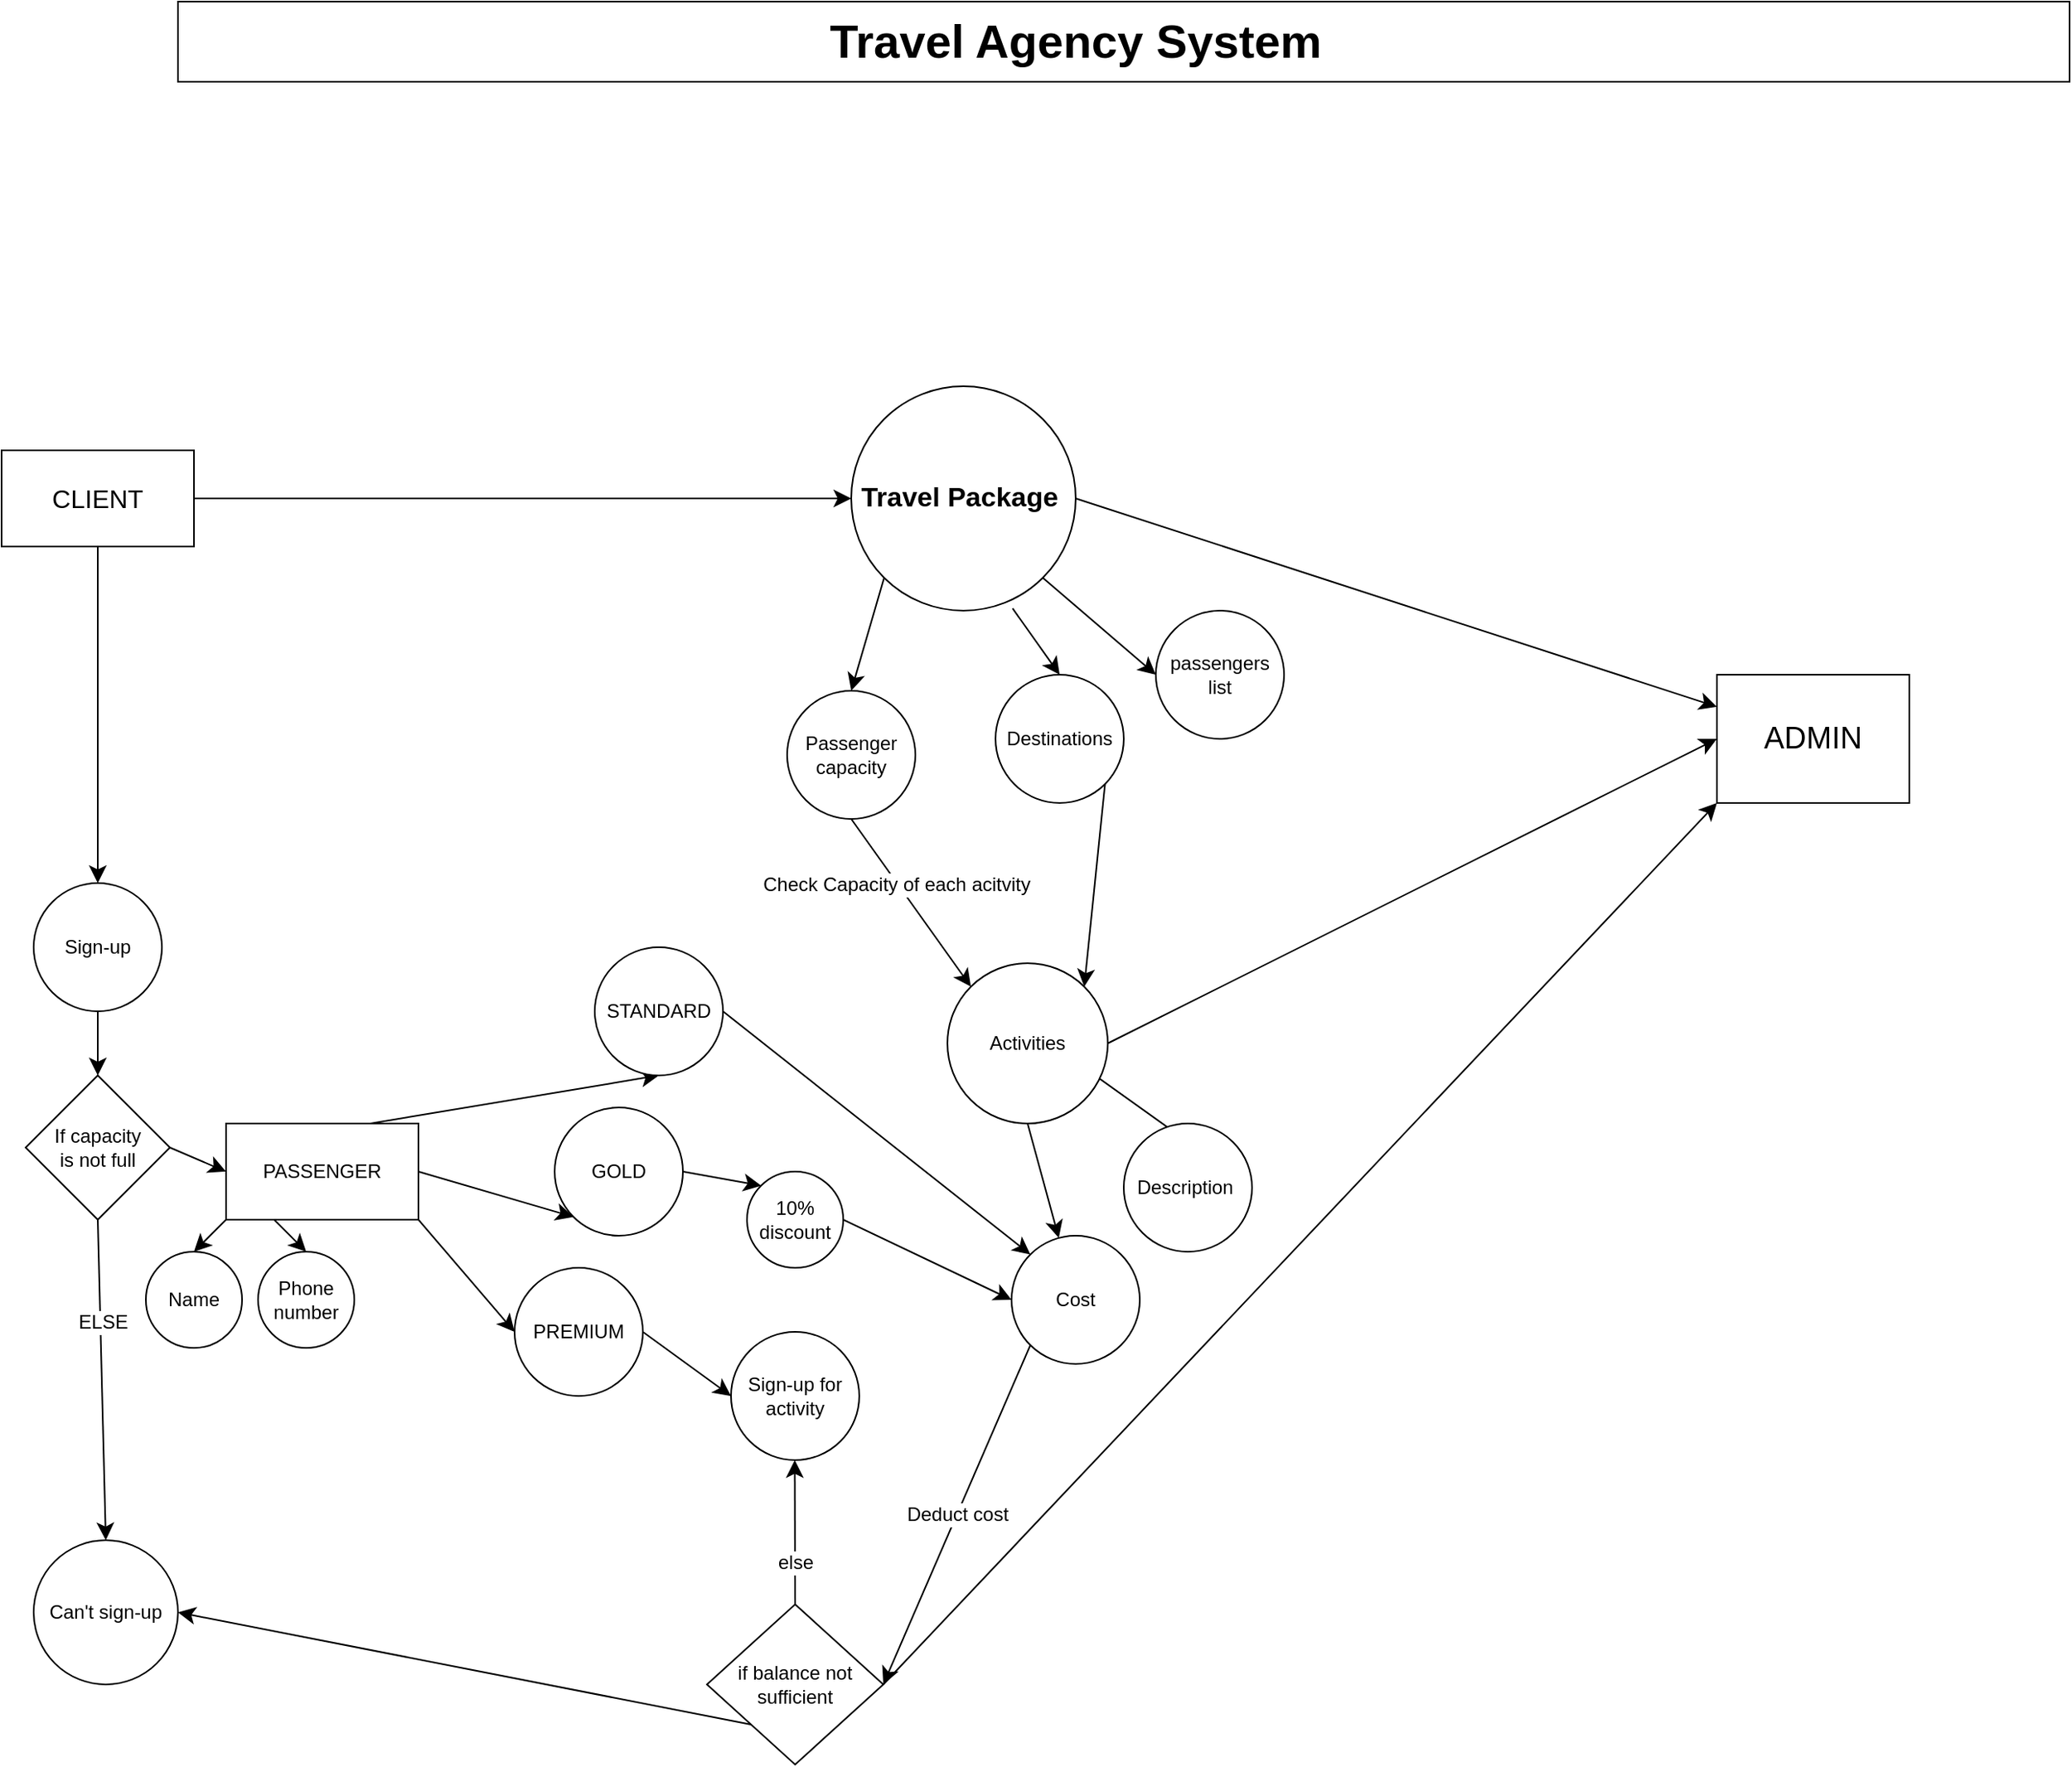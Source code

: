 <mxfile version="23.1.7" type="github">
  <diagram id="C5RBs43oDa-KdzZeNtuy" name="Page-1">
    <mxGraphModel dx="1300" dy="1380" grid="1" gridSize="10" guides="1" tooltips="1" connect="1" arrows="1" fold="1" page="1" pageScale="1" pageWidth="827" pageHeight="1169" math="0" shadow="0">
      <root>
        <mxCell id="WIyWlLk6GJQsqaUBKTNV-0" />
        <mxCell id="WIyWlLk6GJQsqaUBKTNV-1" parent="WIyWlLk6GJQsqaUBKTNV-0" />
        <mxCell id="RqtEepn4yzCF0MQEpGO5-1" value="" style="rounded=0;whiteSpace=wrap;html=1;" vertex="1" parent="WIyWlLk6GJQsqaUBKTNV-1">
          <mxGeometry x="120" y="20" width="1180" height="50" as="geometry" />
        </mxCell>
        <mxCell id="RqtEepn4yzCF0MQEpGO5-2" value="&lt;b&gt;&lt;font style=&quot;font-size: 29px;&quot;&gt;Travel Agency System&lt;/font&gt;&lt;/b&gt;" style="text;html=1;align=center;verticalAlign=middle;whiteSpace=wrap;rounded=0;fontSize=16;" vertex="1" parent="WIyWlLk6GJQsqaUBKTNV-1">
          <mxGeometry x="525" y="25" width="310" height="40" as="geometry" />
        </mxCell>
        <mxCell id="RqtEepn4yzCF0MQEpGO5-20" style="edgeStyle=none;curved=1;rounded=0;orthogonalLoop=1;jettySize=auto;html=1;exitX=0.5;exitY=1;exitDx=0;exitDy=0;fontSize=12;startSize=8;endSize=8;" edge="1" parent="WIyWlLk6GJQsqaUBKTNV-1" source="RqtEepn4yzCF0MQEpGO5-5">
          <mxGeometry relative="1" as="geometry">
            <mxPoint x="70" y="570" as="targetPoint" />
          </mxGeometry>
        </mxCell>
        <mxCell id="RqtEepn4yzCF0MQEpGO5-5" value="" style="rounded=0;whiteSpace=wrap;html=1;" vertex="1" parent="WIyWlLk6GJQsqaUBKTNV-1">
          <mxGeometry x="10" y="300" width="120" height="60" as="geometry" />
        </mxCell>
        <mxCell id="RqtEepn4yzCF0MQEpGO5-9" style="edgeStyle=none;curved=1;rounded=0;orthogonalLoop=1;jettySize=auto;html=1;fontSize=12;startSize=8;endSize=8;entryX=0;entryY=0.5;entryDx=0;entryDy=0;exitX=1;exitY=0.5;exitDx=0;exitDy=0;" edge="1" parent="WIyWlLk6GJQsqaUBKTNV-1" source="RqtEepn4yzCF0MQEpGO5-5" target="RqtEepn4yzCF0MQEpGO5-16">
          <mxGeometry relative="1" as="geometry">
            <mxPoint x="320" y="330" as="targetPoint" />
          </mxGeometry>
        </mxCell>
        <mxCell id="RqtEepn4yzCF0MQEpGO5-6" value="CLIENT" style="text;html=1;align=center;verticalAlign=middle;whiteSpace=wrap;rounded=0;fontSize=16;" vertex="1" parent="WIyWlLk6GJQsqaUBKTNV-1">
          <mxGeometry x="30" y="312.5" width="80" height="35" as="geometry" />
        </mxCell>
        <mxCell id="RqtEepn4yzCF0MQEpGO5-13" style="edgeStyle=none;curved=1;rounded=0;orthogonalLoop=1;jettySize=auto;html=1;entryX=0.5;entryY=0;entryDx=0;entryDy=0;fontSize=12;startSize=8;endSize=8;exitX=0;exitY=1;exitDx=0;exitDy=0;" edge="1" parent="WIyWlLk6GJQsqaUBKTNV-1" source="RqtEepn4yzCF0MQEpGO5-16" target="RqtEepn4yzCF0MQEpGO5-10">
          <mxGeometry relative="1" as="geometry">
            <mxPoint x="375" y="360" as="sourcePoint" />
          </mxGeometry>
        </mxCell>
        <mxCell id="RqtEepn4yzCF0MQEpGO5-14" style="edgeStyle=none;curved=1;rounded=0;orthogonalLoop=1;jettySize=auto;html=1;entryX=0.5;entryY=0;entryDx=0;entryDy=0;fontSize=12;startSize=8;endSize=8;exitX=0.719;exitY=0.99;exitDx=0;exitDy=0;exitPerimeter=0;" edge="1" parent="WIyWlLk6GJQsqaUBKTNV-1" source="RqtEepn4yzCF0MQEpGO5-16" target="RqtEepn4yzCF0MQEpGO5-12">
          <mxGeometry relative="1" as="geometry">
            <mxPoint x="410" y="360" as="sourcePoint" />
          </mxGeometry>
        </mxCell>
        <mxCell id="RqtEepn4yzCF0MQEpGO5-15" style="edgeStyle=none;curved=1;rounded=0;orthogonalLoop=1;jettySize=auto;html=1;exitX=1;exitY=1;exitDx=0;exitDy=0;entryX=0;entryY=0.5;entryDx=0;entryDy=0;fontSize=12;startSize=8;endSize=8;" edge="1" parent="WIyWlLk6GJQsqaUBKTNV-1" source="RqtEepn4yzCF0MQEpGO5-16" target="RqtEepn4yzCF0MQEpGO5-11">
          <mxGeometry relative="1" as="geometry">
            <mxPoint x="455" y="360" as="sourcePoint" />
          </mxGeometry>
        </mxCell>
        <mxCell id="RqtEepn4yzCF0MQEpGO5-24" style="edgeStyle=none;curved=1;rounded=0;orthogonalLoop=1;jettySize=auto;html=1;exitX=0.5;exitY=1;exitDx=0;exitDy=0;entryX=0;entryY=0;entryDx=0;entryDy=0;fontSize=12;startSize=8;endSize=8;" edge="1" parent="WIyWlLk6GJQsqaUBKTNV-1" source="RqtEepn4yzCF0MQEpGO5-10" target="RqtEepn4yzCF0MQEpGO5-17">
          <mxGeometry relative="1" as="geometry" />
        </mxCell>
        <mxCell id="RqtEepn4yzCF0MQEpGO5-25" value="Check Capacity of each acitvity" style="edgeLabel;html=1;align=center;verticalAlign=middle;resizable=0;points=[];fontSize=12;" vertex="1" connectable="0" parent="RqtEepn4yzCF0MQEpGO5-24">
          <mxGeometry x="-0.238" y="-1" relative="1" as="geometry">
            <mxPoint as="offset" />
          </mxGeometry>
        </mxCell>
        <mxCell id="RqtEepn4yzCF0MQEpGO5-10" value="Passenger capacity" style="ellipse;whiteSpace=wrap;html=1;aspect=fixed;" vertex="1" parent="WIyWlLk6GJQsqaUBKTNV-1">
          <mxGeometry x="500" y="450" width="80" height="80" as="geometry" />
        </mxCell>
        <mxCell id="RqtEepn4yzCF0MQEpGO5-11" value="passengers list" style="ellipse;whiteSpace=wrap;html=1;aspect=fixed;" vertex="1" parent="WIyWlLk6GJQsqaUBKTNV-1">
          <mxGeometry x="730" y="400" width="80" height="80" as="geometry" />
        </mxCell>
        <mxCell id="RqtEepn4yzCF0MQEpGO5-19" style="edgeStyle=none;curved=1;rounded=0;orthogonalLoop=1;jettySize=auto;html=1;exitX=1;exitY=1;exitDx=0;exitDy=0;entryX=1;entryY=0;entryDx=0;entryDy=0;fontSize=12;startSize=8;endSize=8;" edge="1" parent="WIyWlLk6GJQsqaUBKTNV-1" source="RqtEepn4yzCF0MQEpGO5-12" target="RqtEepn4yzCF0MQEpGO5-17">
          <mxGeometry relative="1" as="geometry" />
        </mxCell>
        <mxCell id="RqtEepn4yzCF0MQEpGO5-12" value="Destinations" style="ellipse;whiteSpace=wrap;html=1;aspect=fixed;" vertex="1" parent="WIyWlLk6GJQsqaUBKTNV-1">
          <mxGeometry x="630" y="440" width="80" height="80" as="geometry" />
        </mxCell>
        <mxCell id="RqtEepn4yzCF0MQEpGO5-79" style="edgeStyle=none;curved=1;rounded=0;orthogonalLoop=1;jettySize=auto;html=1;exitX=1;exitY=0.5;exitDx=0;exitDy=0;entryX=0;entryY=0.25;entryDx=0;entryDy=0;fontSize=12;startSize=8;endSize=8;" edge="1" parent="WIyWlLk6GJQsqaUBKTNV-1" source="RqtEepn4yzCF0MQEpGO5-16" target="RqtEepn4yzCF0MQEpGO5-78">
          <mxGeometry relative="1" as="geometry" />
        </mxCell>
        <mxCell id="RqtEepn4yzCF0MQEpGO5-16" value="&lt;b&gt;&lt;font style=&quot;font-size: 17px;&quot;&gt;Travel Package&amp;nbsp;&lt;/font&gt;&lt;/b&gt;" style="ellipse;whiteSpace=wrap;html=1;aspect=fixed;" vertex="1" parent="WIyWlLk6GJQsqaUBKTNV-1">
          <mxGeometry x="540" y="260" width="140" height="140" as="geometry" />
        </mxCell>
        <mxCell id="RqtEepn4yzCF0MQEpGO5-34" style="edgeStyle=none;curved=1;rounded=0;orthogonalLoop=1;jettySize=auto;html=1;exitX=0;exitY=0;exitDx=0;exitDy=0;entryX=1;entryY=0.5;entryDx=0;entryDy=0;fontSize=12;startSize=8;endSize=8;" edge="1" parent="WIyWlLk6GJQsqaUBKTNV-1" source="RqtEepn4yzCF0MQEpGO5-17" target="RqtEepn4yzCF0MQEpGO5-31">
          <mxGeometry relative="1" as="geometry" />
        </mxCell>
        <mxCell id="RqtEepn4yzCF0MQEpGO5-80" style="edgeStyle=none;curved=1;rounded=0;orthogonalLoop=1;jettySize=auto;html=1;exitX=1;exitY=0.5;exitDx=0;exitDy=0;entryX=0;entryY=0.5;entryDx=0;entryDy=0;fontSize=12;startSize=8;endSize=8;" edge="1" parent="WIyWlLk6GJQsqaUBKTNV-1" source="RqtEepn4yzCF0MQEpGO5-17" target="RqtEepn4yzCF0MQEpGO5-78">
          <mxGeometry relative="1" as="geometry" />
        </mxCell>
        <mxCell id="RqtEepn4yzCF0MQEpGO5-17" value="Activities" style="ellipse;whiteSpace=wrap;html=1;aspect=fixed;" vertex="1" parent="WIyWlLk6GJQsqaUBKTNV-1">
          <mxGeometry x="600" y="620" width="100" height="100" as="geometry" />
        </mxCell>
        <mxCell id="RqtEepn4yzCF0MQEpGO5-27" style="edgeStyle=none;curved=1;rounded=0;orthogonalLoop=1;jettySize=auto;html=1;exitX=0.5;exitY=1;exitDx=0;exitDy=0;entryX=0.5;entryY=0;entryDx=0;entryDy=0;fontSize=12;startSize=8;endSize=8;" edge="1" parent="WIyWlLk6GJQsqaUBKTNV-1" source="RqtEepn4yzCF0MQEpGO5-21" target="RqtEepn4yzCF0MQEpGO5-26">
          <mxGeometry relative="1" as="geometry" />
        </mxCell>
        <mxCell id="RqtEepn4yzCF0MQEpGO5-21" value="Sign-up" style="ellipse;whiteSpace=wrap;html=1;aspect=fixed;" vertex="1" parent="WIyWlLk6GJQsqaUBKTNV-1">
          <mxGeometry x="30" y="570" width="80" height="80" as="geometry" />
        </mxCell>
        <mxCell id="RqtEepn4yzCF0MQEpGO5-28" style="edgeStyle=none;curved=1;rounded=0;orthogonalLoop=1;jettySize=auto;html=1;exitX=0.5;exitY=1;exitDx=0;exitDy=0;fontSize=12;startSize=8;endSize=8;entryX=0.5;entryY=0;entryDx=0;entryDy=0;" edge="1" parent="WIyWlLk6GJQsqaUBKTNV-1" source="RqtEepn4yzCF0MQEpGO5-26" target="RqtEepn4yzCF0MQEpGO5-41">
          <mxGeometry relative="1" as="geometry">
            <mxPoint x="70" y="880" as="targetPoint" />
          </mxGeometry>
        </mxCell>
        <mxCell id="RqtEepn4yzCF0MQEpGO5-29" value="ELSE" style="edgeLabel;html=1;align=center;verticalAlign=middle;resizable=0;points=[];fontSize=12;" vertex="1" connectable="0" parent="RqtEepn4yzCF0MQEpGO5-28">
          <mxGeometry x="-0.36" y="1" relative="1" as="geometry">
            <mxPoint as="offset" />
          </mxGeometry>
        </mxCell>
        <mxCell id="RqtEepn4yzCF0MQEpGO5-45" style="edgeStyle=none;curved=1;rounded=0;orthogonalLoop=1;jettySize=auto;html=1;exitX=1;exitY=0.5;exitDx=0;exitDy=0;entryX=0;entryY=0.5;entryDx=0;entryDy=0;fontSize=12;startSize=8;endSize=8;" edge="1" parent="WIyWlLk6GJQsqaUBKTNV-1" source="RqtEepn4yzCF0MQEpGO5-26" target="RqtEepn4yzCF0MQEpGO5-44">
          <mxGeometry relative="1" as="geometry" />
        </mxCell>
        <mxCell id="RqtEepn4yzCF0MQEpGO5-26" value="If capacity &lt;br&gt;is not full" style="rhombus;whiteSpace=wrap;html=1;" vertex="1" parent="WIyWlLk6GJQsqaUBKTNV-1">
          <mxGeometry x="25" y="690" width="90" height="90" as="geometry" />
        </mxCell>
        <mxCell id="RqtEepn4yzCF0MQEpGO5-31" value="Description&amp;nbsp;" style="ellipse;whiteSpace=wrap;html=1;aspect=fixed;" vertex="1" parent="WIyWlLk6GJQsqaUBKTNV-1">
          <mxGeometry x="710" y="720" width="80" height="80" as="geometry" />
        </mxCell>
        <mxCell id="RqtEepn4yzCF0MQEpGO5-66" value="Deduct cost" style="edgeStyle=none;curved=1;rounded=0;orthogonalLoop=1;jettySize=auto;html=1;exitX=0;exitY=1;exitDx=0;exitDy=0;entryX=1;entryY=0.5;entryDx=0;entryDy=0;fontSize=12;startSize=8;endSize=8;" edge="1" parent="WIyWlLk6GJQsqaUBKTNV-1" source="RqtEepn4yzCF0MQEpGO5-33" target="RqtEepn4yzCF0MQEpGO5-64">
          <mxGeometry relative="1" as="geometry" />
        </mxCell>
        <mxCell id="RqtEepn4yzCF0MQEpGO5-33" value="Cost" style="ellipse;whiteSpace=wrap;html=1;aspect=fixed;" vertex="1" parent="WIyWlLk6GJQsqaUBKTNV-1">
          <mxGeometry x="640" y="790" width="80" height="80" as="geometry" />
        </mxCell>
        <mxCell id="RqtEepn4yzCF0MQEpGO5-35" style="edgeStyle=none;curved=1;rounded=0;orthogonalLoop=1;jettySize=auto;html=1;fontSize=12;startSize=8;endSize=8;exitX=0.5;exitY=1;exitDx=0;exitDy=0;" edge="1" parent="WIyWlLk6GJQsqaUBKTNV-1" source="RqtEepn4yzCF0MQEpGO5-17" target="RqtEepn4yzCF0MQEpGO5-33">
          <mxGeometry relative="1" as="geometry">
            <mxPoint x="665" y="740" as="sourcePoint" />
          </mxGeometry>
        </mxCell>
        <mxCell id="RqtEepn4yzCF0MQEpGO5-41" value="Can&#39;t sign-up" style="ellipse;whiteSpace=wrap;html=1;aspect=fixed;" vertex="1" parent="WIyWlLk6GJQsqaUBKTNV-1">
          <mxGeometry x="30" y="980" width="90" height="90" as="geometry" />
        </mxCell>
        <mxCell id="RqtEepn4yzCF0MQEpGO5-50" style="edgeStyle=none;curved=1;rounded=0;orthogonalLoop=1;jettySize=auto;html=1;exitX=0;exitY=1;exitDx=0;exitDy=0;entryX=0.5;entryY=0;entryDx=0;entryDy=0;fontSize=12;startSize=8;endSize=8;" edge="1" parent="WIyWlLk6GJQsqaUBKTNV-1" source="RqtEepn4yzCF0MQEpGO5-44" target="RqtEepn4yzCF0MQEpGO5-47">
          <mxGeometry relative="1" as="geometry" />
        </mxCell>
        <mxCell id="RqtEepn4yzCF0MQEpGO5-61" style="edgeStyle=none;curved=1;rounded=0;orthogonalLoop=1;jettySize=auto;html=1;exitX=0.75;exitY=0;exitDx=0;exitDy=0;entryX=0.5;entryY=1;entryDx=0;entryDy=0;fontSize=12;startSize=8;endSize=8;" edge="1" parent="WIyWlLk6GJQsqaUBKTNV-1" source="RqtEepn4yzCF0MQEpGO5-44" target="RqtEepn4yzCF0MQEpGO5-56">
          <mxGeometry relative="1" as="geometry" />
        </mxCell>
        <mxCell id="RqtEepn4yzCF0MQEpGO5-62" style="edgeStyle=none;curved=1;rounded=0;orthogonalLoop=1;jettySize=auto;html=1;exitX=1;exitY=0.5;exitDx=0;exitDy=0;entryX=0;entryY=1;entryDx=0;entryDy=0;fontSize=12;startSize=8;endSize=8;" edge="1" parent="WIyWlLk6GJQsqaUBKTNV-1" source="RqtEepn4yzCF0MQEpGO5-44" target="RqtEepn4yzCF0MQEpGO5-46">
          <mxGeometry relative="1" as="geometry" />
        </mxCell>
        <mxCell id="RqtEepn4yzCF0MQEpGO5-63" style="edgeStyle=none;curved=1;rounded=0;orthogonalLoop=1;jettySize=auto;html=1;exitX=1;exitY=1;exitDx=0;exitDy=0;entryX=0;entryY=0.5;entryDx=0;entryDy=0;fontSize=12;startSize=8;endSize=8;" edge="1" parent="WIyWlLk6GJQsqaUBKTNV-1" source="RqtEepn4yzCF0MQEpGO5-44" target="RqtEepn4yzCF0MQEpGO5-57">
          <mxGeometry relative="1" as="geometry" />
        </mxCell>
        <mxCell id="RqtEepn4yzCF0MQEpGO5-44" value="PASSENGER" style="rounded=0;whiteSpace=wrap;html=1;" vertex="1" parent="WIyWlLk6GJQsqaUBKTNV-1">
          <mxGeometry x="150" y="720" width="120" height="60" as="geometry" />
        </mxCell>
        <mxCell id="RqtEepn4yzCF0MQEpGO5-70" style="edgeStyle=none;curved=1;rounded=0;orthogonalLoop=1;jettySize=auto;html=1;exitX=1;exitY=0.5;exitDx=0;exitDy=0;entryX=0;entryY=0;entryDx=0;entryDy=0;fontSize=12;startSize=8;endSize=8;" edge="1" parent="WIyWlLk6GJQsqaUBKTNV-1" source="RqtEepn4yzCF0MQEpGO5-46" target="RqtEepn4yzCF0MQEpGO5-69">
          <mxGeometry relative="1" as="geometry" />
        </mxCell>
        <mxCell id="RqtEepn4yzCF0MQEpGO5-46" value="GOLD" style="ellipse;whiteSpace=wrap;html=1;aspect=fixed;" vertex="1" parent="WIyWlLk6GJQsqaUBKTNV-1">
          <mxGeometry x="355" y="710" width="80" height="80" as="geometry" />
        </mxCell>
        <mxCell id="RqtEepn4yzCF0MQEpGO5-47" value="Name" style="ellipse;whiteSpace=wrap;html=1;aspect=fixed;" vertex="1" parent="WIyWlLk6GJQsqaUBKTNV-1">
          <mxGeometry x="100" y="800" width="60" height="60" as="geometry" />
        </mxCell>
        <mxCell id="RqtEepn4yzCF0MQEpGO5-48" value="Phone number" style="ellipse;whiteSpace=wrap;html=1;aspect=fixed;" vertex="1" parent="WIyWlLk6GJQsqaUBKTNV-1">
          <mxGeometry x="170" y="800" width="60" height="60" as="geometry" />
        </mxCell>
        <mxCell id="RqtEepn4yzCF0MQEpGO5-51" style="edgeStyle=none;curved=1;rounded=0;orthogonalLoop=1;jettySize=auto;html=1;fontSize=12;startSize=8;endSize=8;entryX=0.5;entryY=0;entryDx=0;entryDy=0;exitX=0.25;exitY=1;exitDx=0;exitDy=0;" edge="1" parent="WIyWlLk6GJQsqaUBKTNV-1" source="RqtEepn4yzCF0MQEpGO5-44" target="RqtEepn4yzCF0MQEpGO5-48">
          <mxGeometry relative="1" as="geometry">
            <mxPoint x="220" y="910" as="sourcePoint" />
            <mxPoint x="330" y="910" as="targetPoint" />
          </mxGeometry>
        </mxCell>
        <mxCell id="RqtEepn4yzCF0MQEpGO5-65" style="edgeStyle=none;curved=1;rounded=0;orthogonalLoop=1;jettySize=auto;html=1;exitX=1;exitY=0.5;exitDx=0;exitDy=0;entryX=0;entryY=0;entryDx=0;entryDy=0;fontSize=12;startSize=8;endSize=8;" edge="1" parent="WIyWlLk6GJQsqaUBKTNV-1" source="RqtEepn4yzCF0MQEpGO5-56" target="RqtEepn4yzCF0MQEpGO5-33">
          <mxGeometry relative="1" as="geometry" />
        </mxCell>
        <mxCell id="RqtEepn4yzCF0MQEpGO5-56" value="STANDARD" style="ellipse;whiteSpace=wrap;html=1;aspect=fixed;" vertex="1" parent="WIyWlLk6GJQsqaUBKTNV-1">
          <mxGeometry x="380" y="610" width="80" height="80" as="geometry" />
        </mxCell>
        <mxCell id="RqtEepn4yzCF0MQEpGO5-75" style="edgeStyle=none;curved=1;rounded=0;orthogonalLoop=1;jettySize=auto;html=1;exitX=1;exitY=0.5;exitDx=0;exitDy=0;entryX=0;entryY=0.5;entryDx=0;entryDy=0;fontSize=12;startSize=8;endSize=8;" edge="1" parent="WIyWlLk6GJQsqaUBKTNV-1" source="RqtEepn4yzCF0MQEpGO5-57" target="RqtEepn4yzCF0MQEpGO5-74">
          <mxGeometry relative="1" as="geometry" />
        </mxCell>
        <mxCell id="RqtEepn4yzCF0MQEpGO5-57" value="PREMIUM" style="ellipse;whiteSpace=wrap;html=1;aspect=fixed;" vertex="1" parent="WIyWlLk6GJQsqaUBKTNV-1">
          <mxGeometry x="330" y="810" width="80" height="80" as="geometry" />
        </mxCell>
        <mxCell id="RqtEepn4yzCF0MQEpGO5-67" style="edgeStyle=none;curved=1;rounded=0;orthogonalLoop=1;jettySize=auto;html=1;exitX=0;exitY=1;exitDx=0;exitDy=0;entryX=1;entryY=0.5;entryDx=0;entryDy=0;fontSize=12;startSize=8;endSize=8;" edge="1" parent="WIyWlLk6GJQsqaUBKTNV-1" source="RqtEepn4yzCF0MQEpGO5-64" target="RqtEepn4yzCF0MQEpGO5-41">
          <mxGeometry relative="1" as="geometry" />
        </mxCell>
        <mxCell id="RqtEepn4yzCF0MQEpGO5-73" style="edgeStyle=none;curved=1;rounded=0;orthogonalLoop=1;jettySize=auto;html=1;exitX=0.5;exitY=0;exitDx=0;exitDy=0;fontSize=12;startSize=8;endSize=8;" edge="1" parent="WIyWlLk6GJQsqaUBKTNV-1" source="RqtEepn4yzCF0MQEpGO5-64">
          <mxGeometry relative="1" as="geometry">
            <mxPoint x="504.765" y="930" as="targetPoint" />
          </mxGeometry>
        </mxCell>
        <mxCell id="RqtEepn4yzCF0MQEpGO5-76" value="else" style="edgeLabel;html=1;align=center;verticalAlign=middle;resizable=0;points=[];fontSize=12;" vertex="1" connectable="0" parent="RqtEepn4yzCF0MQEpGO5-73">
          <mxGeometry x="-0.42" relative="1" as="geometry">
            <mxPoint as="offset" />
          </mxGeometry>
        </mxCell>
        <mxCell id="RqtEepn4yzCF0MQEpGO5-82" style="edgeStyle=none;curved=1;rounded=0;orthogonalLoop=1;jettySize=auto;html=1;exitX=1;exitY=0.5;exitDx=0;exitDy=0;entryX=0;entryY=1;entryDx=0;entryDy=0;fontSize=12;startSize=8;endSize=8;" edge="1" parent="WIyWlLk6GJQsqaUBKTNV-1" source="RqtEepn4yzCF0MQEpGO5-64" target="RqtEepn4yzCF0MQEpGO5-78">
          <mxGeometry relative="1" as="geometry" />
        </mxCell>
        <mxCell id="RqtEepn4yzCF0MQEpGO5-64" value="if balance not&lt;br&gt;sufficient" style="rhombus;whiteSpace=wrap;html=1;" vertex="1" parent="WIyWlLk6GJQsqaUBKTNV-1">
          <mxGeometry x="450" y="1020" width="110" height="100" as="geometry" />
        </mxCell>
        <mxCell id="RqtEepn4yzCF0MQEpGO5-69" value="10% discount" style="ellipse;whiteSpace=wrap;html=1;aspect=fixed;" vertex="1" parent="WIyWlLk6GJQsqaUBKTNV-1">
          <mxGeometry x="475" y="750" width="60" height="60" as="geometry" />
        </mxCell>
        <mxCell id="RqtEepn4yzCF0MQEpGO5-71" style="edgeStyle=none;curved=1;rounded=0;orthogonalLoop=1;jettySize=auto;html=1;exitX=1;exitY=0.5;exitDx=0;exitDy=0;fontSize=12;startSize=8;endSize=8;entryX=0;entryY=0.5;entryDx=0;entryDy=0;" edge="1" parent="WIyWlLk6GJQsqaUBKTNV-1" source="RqtEepn4yzCF0MQEpGO5-69" target="RqtEepn4yzCF0MQEpGO5-33">
          <mxGeometry relative="1" as="geometry">
            <mxPoint x="600" y="810" as="targetPoint" />
          </mxGeometry>
        </mxCell>
        <mxCell id="RqtEepn4yzCF0MQEpGO5-74" value="Sign-up for activity" style="ellipse;whiteSpace=wrap;html=1;aspect=fixed;" vertex="1" parent="WIyWlLk6GJQsqaUBKTNV-1">
          <mxGeometry x="465" y="850" width="80" height="80" as="geometry" />
        </mxCell>
        <mxCell id="RqtEepn4yzCF0MQEpGO5-78" value="&lt;font style=&quot;font-size: 19px;&quot;&gt;ADMIN&lt;/font&gt;" style="rounded=0;whiteSpace=wrap;html=1;" vertex="1" parent="WIyWlLk6GJQsqaUBKTNV-1">
          <mxGeometry x="1080" y="440" width="120" height="80" as="geometry" />
        </mxCell>
      </root>
    </mxGraphModel>
  </diagram>
</mxfile>
